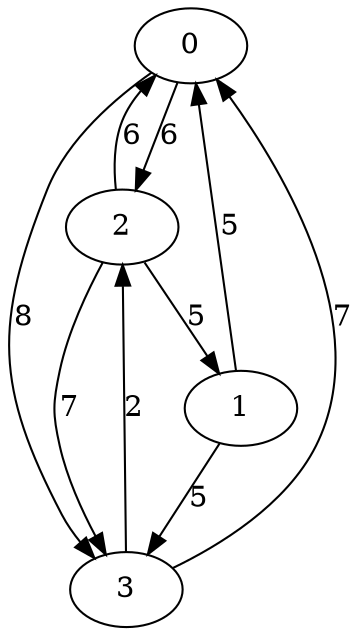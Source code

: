 strict digraph "" {
	0 -> 2	[label=6];
	0 -> 3	[label=8];
	1 -> 0	[label=5];
	1 -> 3	[label=5];
	2 -> 0	[label=6];
	2 -> 1	[label=5];
	2 -> 3	[label=7];
	3 -> 0	[label=7];
	3 -> 2	[label=2];
}
